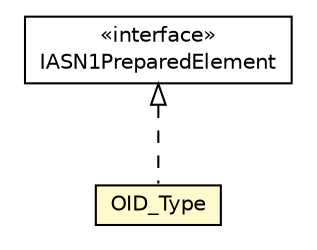 #!/usr/local/bin/dot
#
# Class diagram 
# Generated by UMLGraph version R5_6-24-gf6e263 (http://www.umlgraph.org/)
#

digraph G {
	edge [fontname="Helvetica",fontsize=10,labelfontname="Helvetica",labelfontsize=10];
	node [fontname="Helvetica",fontsize=10,shape=plaintext];
	nodesep=0.25;
	ranksep=0.5;
	// org.universAAL.lddi.lib.ieeex73std.org.bn.coders.IASN1PreparedElement
	c248636 [label=<<table title="org.universAAL.lddi.lib.ieeex73std.org.bn.coders.IASN1PreparedElement" border="0" cellborder="1" cellspacing="0" cellpadding="2" port="p" href="../../org/bn/coders/IASN1PreparedElement.html">
		<tr><td><table border="0" cellspacing="0" cellpadding="1">
<tr><td align="center" balign="center"> &#171;interface&#187; </td></tr>
<tr><td align="center" balign="center"> IASN1PreparedElement </td></tr>
		</table></td></tr>
		</table>>, URL="../../org/bn/coders/IASN1PreparedElement.html", fontname="Helvetica", fontcolor="black", fontsize=10.0];
	// org.universAAL.lddi.lib.ieeex73std.x73.p20601.OID_Type
	c248864 [label=<<table title="org.universAAL.lddi.lib.ieeex73std.x73.p20601.OID_Type" border="0" cellborder="1" cellspacing="0" cellpadding="2" port="p" bgcolor="lemonChiffon" href="./OID_Type.html">
		<tr><td><table border="0" cellspacing="0" cellpadding="1">
<tr><td align="center" balign="center"> OID_Type </td></tr>
		</table></td></tr>
		</table>>, URL="./OID_Type.html", fontname="Helvetica", fontcolor="black", fontsize=10.0];
	//org.universAAL.lddi.lib.ieeex73std.x73.p20601.OID_Type implements org.universAAL.lddi.lib.ieeex73std.org.bn.coders.IASN1PreparedElement
	c248636:p -> c248864:p [dir=back,arrowtail=empty,style=dashed];
}

